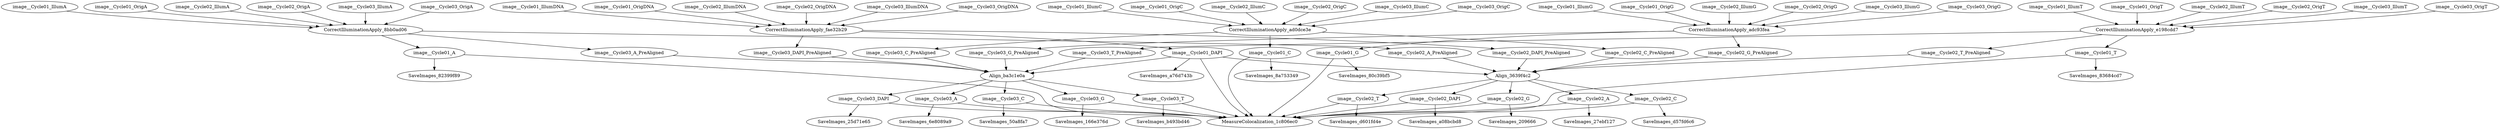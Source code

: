 strict digraph {
Align_3639f4c2 [type=module];
Align_ba3c1e0a [type=module];
CorrectIlluminationApply_8bb0ad06 [type=module];
CorrectIlluminationApply_ad0dce3e [type=module];
CorrectIlluminationApply_adc93fea [type=module];
CorrectIlluminationApply_e198cdd7 [type=module];
CorrectIlluminationApply_fae32b29 [type=module];
MeasureColocalization_1c806ec0 [type=module];
SaveImages_166e376d [type=module];
SaveImages_209666 [type=module];
SaveImages_25d71e65 [type=module];
SaveImages_27ebf127 [type=module];
SaveImages_50a8fa7 [type=module];
SaveImages_6e8089a9 [type=module];
SaveImages_80c39bf5 [type=module];
SaveImages_82399f89 [type=module];
SaveImages_83684cd7 [type=module];
SaveImages_8a753349 [type=module];
SaveImages_a08bcbd8 [type=module];
SaveImages_a76d743b [type=module];
SaveImages_b493bd46 [type=module];
SaveImages_d57fd6c6 [type=module];
SaveImages_d601fd4e [type=module];
image__Cycle01_A [type=image];
image__Cycle01_C [type=image];
image__Cycle01_DAPI [type=image];
image__Cycle01_G [type=image];
image__Cycle01_IllumA [type=image];
image__Cycle01_IllumC [type=image];
image__Cycle01_IllumDNA [type=image];
image__Cycle01_IllumG [type=image];
image__Cycle01_IllumT [type=image];
image__Cycle01_OrigA [type=image];
image__Cycle01_OrigC [type=image];
image__Cycle01_OrigDNA [type=image];
image__Cycle01_OrigG [type=image];
image__Cycle01_OrigT [type=image];
image__Cycle01_T [type=image];
image__Cycle02_A [type=image];
image__Cycle02_A_PreAligned [type=image];
image__Cycle02_C [type=image];
image__Cycle02_C_PreAligned [type=image];
image__Cycle02_DAPI [type=image];
image__Cycle02_DAPI_PreAligned [type=image];
image__Cycle02_G [type=image];
image__Cycle02_G_PreAligned [type=image];
image__Cycle02_IllumA [type=image];
image__Cycle02_IllumC [type=image];
image__Cycle02_IllumDNA [type=image];
image__Cycle02_IllumG [type=image];
image__Cycle02_IllumT [type=image];
image__Cycle02_OrigA [type=image];
image__Cycle02_OrigC [type=image];
image__Cycle02_OrigDNA [type=image];
image__Cycle02_OrigG [type=image];
image__Cycle02_OrigT [type=image];
image__Cycle02_T [type=image];
image__Cycle02_T_PreAligned [type=image];
image__Cycle03_A [type=image];
image__Cycle03_A_PreAligned [type=image];
image__Cycle03_C [type=image];
image__Cycle03_C_PreAligned [type=image];
image__Cycle03_DAPI [type=image];
image__Cycle03_DAPI_PreAligned [type=image];
image__Cycle03_G [type=image];
image__Cycle03_G_PreAligned [type=image];
image__Cycle03_IllumA [type=image];
image__Cycle03_IllumC [type=image];
image__Cycle03_IllumDNA [type=image];
image__Cycle03_IllumG [type=image];
image__Cycle03_IllumT [type=image];
image__Cycle03_OrigA [type=image];
image__Cycle03_OrigC [type=image];
image__Cycle03_OrigDNA [type=image];
image__Cycle03_OrigG [type=image];
image__Cycle03_OrigT [type=image];
image__Cycle03_T [type=image];
image__Cycle03_T_PreAligned [type=image];
Align_3639f4c2 -> image__Cycle02_A;
Align_3639f4c2 -> image__Cycle02_C;
Align_3639f4c2 -> image__Cycle02_DAPI;
Align_3639f4c2 -> image__Cycle02_G;
Align_3639f4c2 -> image__Cycle02_T;
Align_ba3c1e0a -> image__Cycle03_A;
Align_ba3c1e0a -> image__Cycle03_C;
Align_ba3c1e0a -> image__Cycle03_DAPI;
Align_ba3c1e0a -> image__Cycle03_G;
Align_ba3c1e0a -> image__Cycle03_T;
CorrectIlluminationApply_8bb0ad06 -> image__Cycle01_A;
CorrectIlluminationApply_8bb0ad06 -> image__Cycle02_A_PreAligned;
CorrectIlluminationApply_8bb0ad06 -> image__Cycle03_A_PreAligned;
CorrectIlluminationApply_ad0dce3e -> image__Cycle01_C;
CorrectIlluminationApply_ad0dce3e -> image__Cycle02_C_PreAligned;
CorrectIlluminationApply_ad0dce3e -> image__Cycle03_C_PreAligned;
CorrectIlluminationApply_adc93fea -> image__Cycle01_G;
CorrectIlluminationApply_adc93fea -> image__Cycle02_G_PreAligned;
CorrectIlluminationApply_adc93fea -> image__Cycle03_G_PreAligned;
CorrectIlluminationApply_e198cdd7 -> image__Cycle01_T;
CorrectIlluminationApply_e198cdd7 -> image__Cycle02_T_PreAligned;
CorrectIlluminationApply_e198cdd7 -> image__Cycle03_T_PreAligned;
CorrectIlluminationApply_fae32b29 -> image__Cycle01_DAPI;
CorrectIlluminationApply_fae32b29 -> image__Cycle02_DAPI_PreAligned;
CorrectIlluminationApply_fae32b29 -> image__Cycle03_DAPI_PreAligned;
image__Cycle01_A -> MeasureColocalization_1c806ec0;
image__Cycle01_A -> SaveImages_82399f89;
image__Cycle01_C -> MeasureColocalization_1c806ec0;
image__Cycle01_C -> SaveImages_8a753349;
image__Cycle01_DAPI -> Align_3639f4c2;
image__Cycle01_DAPI -> Align_ba3c1e0a;
image__Cycle01_DAPI -> MeasureColocalization_1c806ec0;
image__Cycle01_DAPI -> SaveImages_a76d743b;
image__Cycle01_G -> MeasureColocalization_1c806ec0;
image__Cycle01_G -> SaveImages_80c39bf5;
image__Cycle01_IllumA -> CorrectIlluminationApply_8bb0ad06;
image__Cycle01_IllumC -> CorrectIlluminationApply_ad0dce3e;
image__Cycle01_IllumDNA -> CorrectIlluminationApply_fae32b29;
image__Cycle01_IllumG -> CorrectIlluminationApply_adc93fea;
image__Cycle01_IllumT -> CorrectIlluminationApply_e198cdd7;
image__Cycle01_OrigA -> CorrectIlluminationApply_8bb0ad06;
image__Cycle01_OrigC -> CorrectIlluminationApply_ad0dce3e;
image__Cycle01_OrigDNA -> CorrectIlluminationApply_fae32b29;
image__Cycle01_OrigG -> CorrectIlluminationApply_adc93fea;
image__Cycle01_OrigT -> CorrectIlluminationApply_e198cdd7;
image__Cycle01_T -> MeasureColocalization_1c806ec0;
image__Cycle01_T -> SaveImages_83684cd7;
image__Cycle02_A -> MeasureColocalization_1c806ec0;
image__Cycle02_A -> SaveImages_27ebf127;
image__Cycle02_A_PreAligned -> Align_3639f4c2;
image__Cycle02_C -> MeasureColocalization_1c806ec0;
image__Cycle02_C -> SaveImages_d57fd6c6;
image__Cycle02_C_PreAligned -> Align_3639f4c2;
image__Cycle02_DAPI -> MeasureColocalization_1c806ec0;
image__Cycle02_DAPI -> SaveImages_a08bcbd8;
image__Cycle02_DAPI_PreAligned -> Align_3639f4c2;
image__Cycle02_G -> MeasureColocalization_1c806ec0;
image__Cycle02_G -> SaveImages_209666;
image__Cycle02_G_PreAligned -> Align_3639f4c2;
image__Cycle02_IllumA -> CorrectIlluminationApply_8bb0ad06;
image__Cycle02_IllumC -> CorrectIlluminationApply_ad0dce3e;
image__Cycle02_IllumDNA -> CorrectIlluminationApply_fae32b29;
image__Cycle02_IllumG -> CorrectIlluminationApply_adc93fea;
image__Cycle02_IllumT -> CorrectIlluminationApply_e198cdd7;
image__Cycle02_OrigA -> CorrectIlluminationApply_8bb0ad06;
image__Cycle02_OrigC -> CorrectIlluminationApply_ad0dce3e;
image__Cycle02_OrigDNA -> CorrectIlluminationApply_fae32b29;
image__Cycle02_OrigG -> CorrectIlluminationApply_adc93fea;
image__Cycle02_OrigT -> CorrectIlluminationApply_e198cdd7;
image__Cycle02_T -> MeasureColocalization_1c806ec0;
image__Cycle02_T -> SaveImages_d601fd4e;
image__Cycle02_T_PreAligned -> Align_3639f4c2;
image__Cycle03_A -> MeasureColocalization_1c806ec0;
image__Cycle03_A -> SaveImages_6e8089a9;
image__Cycle03_A_PreAligned -> Align_ba3c1e0a;
image__Cycle03_C -> MeasureColocalization_1c806ec0;
image__Cycle03_C -> SaveImages_50a8fa7;
image__Cycle03_C_PreAligned -> Align_ba3c1e0a;
image__Cycle03_DAPI -> MeasureColocalization_1c806ec0;
image__Cycle03_DAPI -> SaveImages_25d71e65;
image__Cycle03_DAPI_PreAligned -> Align_ba3c1e0a;
image__Cycle03_G -> MeasureColocalization_1c806ec0;
image__Cycle03_G -> SaveImages_166e376d;
image__Cycle03_G_PreAligned -> Align_ba3c1e0a;
image__Cycle03_IllumA -> CorrectIlluminationApply_8bb0ad06;
image__Cycle03_IllumC -> CorrectIlluminationApply_ad0dce3e;
image__Cycle03_IllumDNA -> CorrectIlluminationApply_fae32b29;
image__Cycle03_IllumG -> CorrectIlluminationApply_adc93fea;
image__Cycle03_IllumT -> CorrectIlluminationApply_e198cdd7;
image__Cycle03_OrigA -> CorrectIlluminationApply_8bb0ad06;
image__Cycle03_OrigC -> CorrectIlluminationApply_ad0dce3e;
image__Cycle03_OrigDNA -> CorrectIlluminationApply_fae32b29;
image__Cycle03_OrigG -> CorrectIlluminationApply_adc93fea;
image__Cycle03_OrigT -> CorrectIlluminationApply_e198cdd7;
image__Cycle03_T -> MeasureColocalization_1c806ec0;
image__Cycle03_T -> SaveImages_b493bd46;
image__Cycle03_T_PreAligned -> Align_ba3c1e0a;
}
